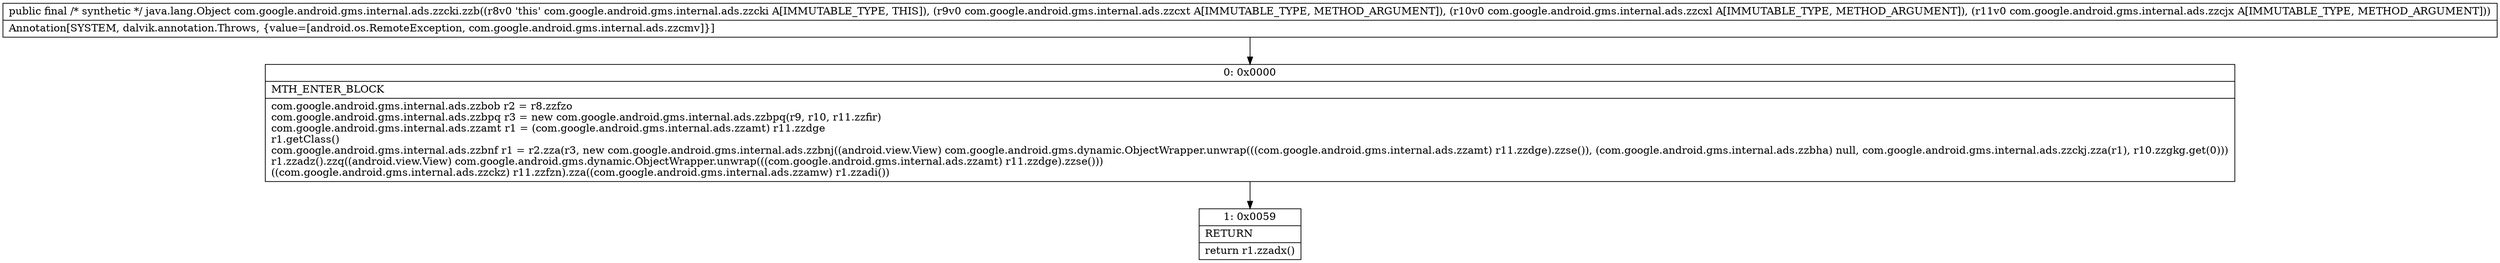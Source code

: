 digraph "CFG forcom.google.android.gms.internal.ads.zzcki.zzb(Lcom\/google\/android\/gms\/internal\/ads\/zzcxt;Lcom\/google\/android\/gms\/internal\/ads\/zzcxl;Lcom\/google\/android\/gms\/internal\/ads\/zzcjx;)Ljava\/lang\/Object;" {
Node_0 [shape=record,label="{0\:\ 0x0000|MTH_ENTER_BLOCK\l|com.google.android.gms.internal.ads.zzbob r2 = r8.zzfzo\lcom.google.android.gms.internal.ads.zzbpq r3 = new com.google.android.gms.internal.ads.zzbpq(r9, r10, r11.zzfir)\lcom.google.android.gms.internal.ads.zzamt r1 = (com.google.android.gms.internal.ads.zzamt) r11.zzdge\lr1.getClass()\lcom.google.android.gms.internal.ads.zzbnf r1 = r2.zza(r3, new com.google.android.gms.internal.ads.zzbnj((android.view.View) com.google.android.gms.dynamic.ObjectWrapper.unwrap(((com.google.android.gms.internal.ads.zzamt) r11.zzdge).zzse()), (com.google.android.gms.internal.ads.zzbha) null, com.google.android.gms.internal.ads.zzckj.zza(r1), r10.zzgkg.get(0)))\lr1.zzadz().zzq((android.view.View) com.google.android.gms.dynamic.ObjectWrapper.unwrap(((com.google.android.gms.internal.ads.zzamt) r11.zzdge).zzse()))\l((com.google.android.gms.internal.ads.zzckz) r11.zzfzn).zza((com.google.android.gms.internal.ads.zzamw) r1.zzadi())\l}"];
Node_1 [shape=record,label="{1\:\ 0x0059|RETURN\l|return r1.zzadx()\l}"];
MethodNode[shape=record,label="{public final \/* synthetic *\/ java.lang.Object com.google.android.gms.internal.ads.zzcki.zzb((r8v0 'this' com.google.android.gms.internal.ads.zzcki A[IMMUTABLE_TYPE, THIS]), (r9v0 com.google.android.gms.internal.ads.zzcxt A[IMMUTABLE_TYPE, METHOD_ARGUMENT]), (r10v0 com.google.android.gms.internal.ads.zzcxl A[IMMUTABLE_TYPE, METHOD_ARGUMENT]), (r11v0 com.google.android.gms.internal.ads.zzcjx A[IMMUTABLE_TYPE, METHOD_ARGUMENT]))  | Annotation[SYSTEM, dalvik.annotation.Throws, \{value=[android.os.RemoteException, com.google.android.gms.internal.ads.zzcmv]\}]\l}"];
MethodNode -> Node_0;
Node_0 -> Node_1;
}

